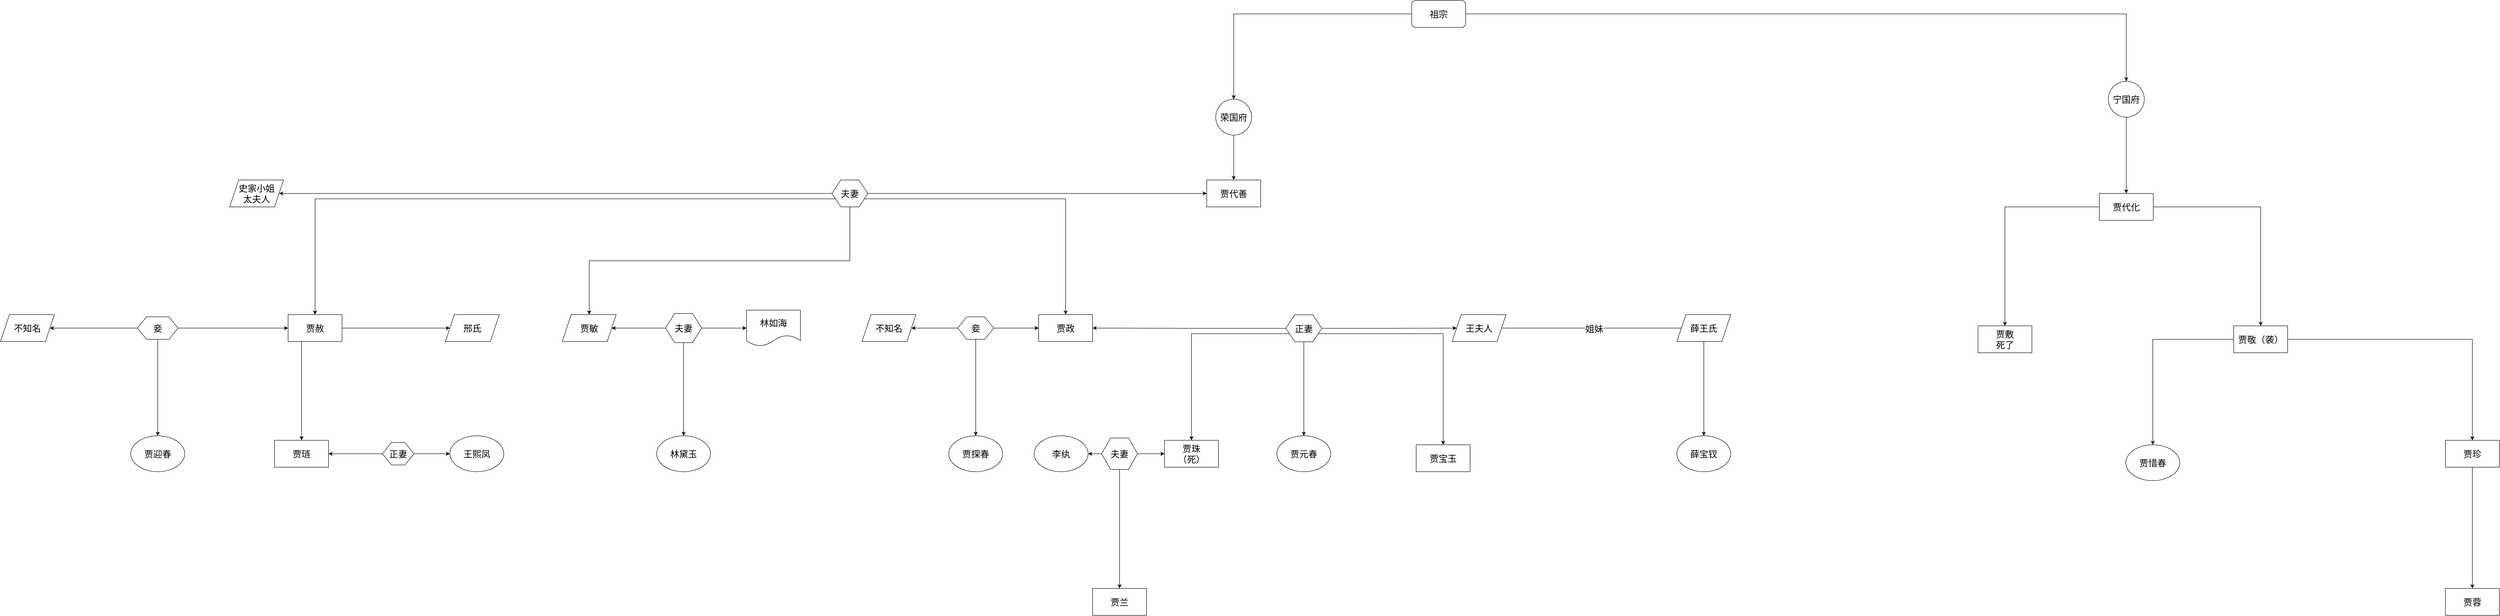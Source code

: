 <mxfile version="22.1.16" type="github">
  <diagram name="Page-1" id="Ep9QOVcMTnSpIJEs8LK5">
    <mxGraphModel dx="5349" dy="1492" grid="1" gridSize="10" guides="1" tooltips="1" connect="1" arrows="1" fold="1" page="1" pageScale="1" pageWidth="827" pageHeight="1169" math="0" shadow="0">
      <root>
        <mxCell id="0" />
        <mxCell id="1" parent="0" />
        <mxCell id="Ub61VKP5db7Y0_wZyz6B-24" value="" style="edgeStyle=orthogonalEdgeStyle;rounded=0;orthogonalLoop=1;jettySize=auto;html=1;" parent="1" source="Ub61VKP5db7Y0_wZyz6B-4" target="Ub61VKP5db7Y0_wZyz6B-23" edge="1">
          <mxGeometry relative="1" as="geometry" />
        </mxCell>
        <mxCell id="Ub61VKP5db7Y0_wZyz6B-4" value="&lt;font style=&quot;font-size: 20px;&quot;&gt;荣国府&lt;/font&gt;" style="ellipse;whiteSpace=wrap;html=1;aspect=fixed;" parent="1" vertex="1">
          <mxGeometry x="374" y="230" width="80" height="80" as="geometry" />
        </mxCell>
        <mxCell id="Ub61VKP5db7Y0_wZyz6B-14" value="" style="edgeStyle=orthogonalEdgeStyle;rounded=0;orthogonalLoop=1;jettySize=auto;html=1;" parent="1" source="Ub61VKP5db7Y0_wZyz6B-5" target="Ub61VKP5db7Y0_wZyz6B-13" edge="1">
          <mxGeometry relative="1" as="geometry" />
        </mxCell>
        <mxCell id="Ub61VKP5db7Y0_wZyz6B-5" value="&lt;font style=&quot;font-size: 20px;&quot;&gt;宁国府&lt;/font&gt;" style="ellipse;whiteSpace=wrap;html=1;aspect=fixed;" parent="1" vertex="1">
          <mxGeometry x="2360" y="190" width="80" height="80" as="geometry" />
        </mxCell>
        <mxCell id="Ub61VKP5db7Y0_wZyz6B-16" value="" style="edgeStyle=orthogonalEdgeStyle;rounded=0;orthogonalLoop=1;jettySize=auto;html=1;" parent="1" source="Ub61VKP5db7Y0_wZyz6B-13" target="Ub61VKP5db7Y0_wZyz6B-15" edge="1">
          <mxGeometry relative="1" as="geometry" />
        </mxCell>
        <mxCell id="Ub61VKP5db7Y0_wZyz6B-18" value="" style="edgeStyle=orthogonalEdgeStyle;rounded=0;orthogonalLoop=1;jettySize=auto;html=1;" parent="1" source="Ub61VKP5db7Y0_wZyz6B-13" target="Ub61VKP5db7Y0_wZyz6B-17" edge="1">
          <mxGeometry relative="1" as="geometry" />
        </mxCell>
        <mxCell id="Ub61VKP5db7Y0_wZyz6B-13" value="&lt;font style=&quot;font-size: 20px;&quot;&gt;贾代化&lt;/font&gt;" style="whiteSpace=wrap;html=1;" parent="1" vertex="1">
          <mxGeometry x="2340" y="440" width="120" height="60" as="geometry" />
        </mxCell>
        <mxCell id="Ub61VKP5db7Y0_wZyz6B-20" value="" style="edgeStyle=orthogonalEdgeStyle;rounded=0;orthogonalLoop=1;jettySize=auto;html=1;exitX=1;exitY=0.5;exitDx=0;exitDy=0;" parent="1" source="Ub61VKP5db7Y0_wZyz6B-15" target="Ub61VKP5db7Y0_wZyz6B-19" edge="1">
          <mxGeometry relative="1" as="geometry" />
        </mxCell>
        <mxCell id="Ub61VKP5db7Y0_wZyz6B-76" style="edgeStyle=orthogonalEdgeStyle;rounded=0;orthogonalLoop=1;jettySize=auto;html=1;exitX=0;exitY=0.5;exitDx=0;exitDy=0;" parent="1" source="Ub61VKP5db7Y0_wZyz6B-15" target="Ub61VKP5db7Y0_wZyz6B-77" edge="1">
          <mxGeometry relative="1" as="geometry">
            <mxPoint x="2469" y="1010.0" as="targetPoint" />
          </mxGeometry>
        </mxCell>
        <mxCell id="Ub61VKP5db7Y0_wZyz6B-15" value="&lt;font style=&quot;font-size: 20px;&quot;&gt;贾敬（袭）&lt;/font&gt;" style="whiteSpace=wrap;html=1;" parent="1" vertex="1">
          <mxGeometry x="2639" y="735" width="120" height="60" as="geometry" />
        </mxCell>
        <mxCell id="Ub61VKP5db7Y0_wZyz6B-17" value="&lt;font style=&quot;font-size: 20px;&quot;&gt;贾敷&lt;br&gt;死了&lt;/font&gt;" style="whiteSpace=wrap;html=1;" parent="1" vertex="1">
          <mxGeometry x="2070" y="735" width="120" height="60" as="geometry" />
        </mxCell>
        <mxCell id="Ub61VKP5db7Y0_wZyz6B-22" value="" style="edgeStyle=orthogonalEdgeStyle;rounded=0;orthogonalLoop=1;jettySize=auto;html=1;" parent="1" source="Ub61VKP5db7Y0_wZyz6B-19" target="Ub61VKP5db7Y0_wZyz6B-21" edge="1">
          <mxGeometry relative="1" as="geometry" />
        </mxCell>
        <mxCell id="Ub61VKP5db7Y0_wZyz6B-19" value="&lt;font style=&quot;font-size: 20px;&quot;&gt;贾珍&lt;/font&gt;" style="whiteSpace=wrap;html=1;" parent="1" vertex="1">
          <mxGeometry x="3110" y="990" width="120" height="60" as="geometry" />
        </mxCell>
        <mxCell id="Ub61VKP5db7Y0_wZyz6B-21" value="&lt;font style=&quot;font-size: 20px;&quot;&gt;贾蓉&lt;/font&gt;" style="whiteSpace=wrap;html=1;" parent="1" vertex="1">
          <mxGeometry x="3110" y="1320" width="120" height="60" as="geometry" />
        </mxCell>
        <mxCell id="Ub61VKP5db7Y0_wZyz6B-23" value="&lt;font style=&quot;font-size: 20px;&quot;&gt;贾代善&lt;/font&gt;" style="whiteSpace=wrap;html=1;" parent="1" vertex="1">
          <mxGeometry x="354" y="410" width="120" height="60" as="geometry" />
        </mxCell>
        <mxCell id="Ub61VKP5db7Y0_wZyz6B-26" value="&lt;font style=&quot;font-size: 20px;&quot;&gt;史家小姐&lt;br&gt;太夫人&lt;br&gt;&lt;/font&gt;" style="shape=parallelogram;perimeter=parallelogramPerimeter;whiteSpace=wrap;html=1;fixedSize=1;" parent="1" vertex="1">
          <mxGeometry x="-1820" y="410" width="120" height="60" as="geometry" />
        </mxCell>
        <mxCell id="Ub61VKP5db7Y0_wZyz6B-35" value="" style="endArrow=classic;html=1;rounded=0;entryX=0.5;entryY=0;entryDx=0;entryDy=0;exitX=0;exitY=0.5;exitDx=0;exitDy=0;" parent="1" source="Wx3JRDpjjMe_tHbaAGEB-1" target="Ub61VKP5db7Y0_wZyz6B-4" edge="1">
          <mxGeometry width="50" height="50" relative="1" as="geometry">
            <mxPoint x="790" y="40" as="sourcePoint" />
            <mxPoint x="720" y="300" as="targetPoint" />
            <Array as="points">
              <mxPoint x="414" y="40" />
            </Array>
          </mxGeometry>
        </mxCell>
        <mxCell id="Ub61VKP5db7Y0_wZyz6B-40" style="edgeStyle=orthogonalEdgeStyle;rounded=0;orthogonalLoop=1;jettySize=auto;html=1;exitX=1;exitY=0.5;exitDx=0;exitDy=0;entryX=0;entryY=0.5;entryDx=0;entryDy=0;" parent="1" source="Ub61VKP5db7Y0_wZyz6B-37" target="Ub61VKP5db7Y0_wZyz6B-23" edge="1">
          <mxGeometry relative="1" as="geometry">
            <Array as="points">
              <mxPoint x="320" y="440" />
              <mxPoint x="320" y="440" />
            </Array>
          </mxGeometry>
        </mxCell>
        <mxCell id="Ub61VKP5db7Y0_wZyz6B-41" style="edgeStyle=orthogonalEdgeStyle;rounded=0;orthogonalLoop=1;jettySize=auto;html=1;exitX=0;exitY=0.5;exitDx=0;exitDy=0;entryX=1;entryY=0.5;entryDx=0;entryDy=0;" parent="1" source="Ub61VKP5db7Y0_wZyz6B-37" target="Ub61VKP5db7Y0_wZyz6B-26" edge="1">
          <mxGeometry relative="1" as="geometry" />
        </mxCell>
        <mxCell id="Ub61VKP5db7Y0_wZyz6B-43" style="edgeStyle=orthogonalEdgeStyle;rounded=0;orthogonalLoop=1;jettySize=auto;html=1;exitX=0;exitY=0.75;exitDx=0;exitDy=0;" parent="1" source="Ub61VKP5db7Y0_wZyz6B-37" target="Ub61VKP5db7Y0_wZyz6B-44" edge="1">
          <mxGeometry relative="1" as="geometry">
            <mxPoint x="90" y="700" as="targetPoint" />
          </mxGeometry>
        </mxCell>
        <mxCell id="Ub61VKP5db7Y0_wZyz6B-45" style="edgeStyle=orthogonalEdgeStyle;rounded=0;orthogonalLoop=1;jettySize=auto;html=1;exitX=1;exitY=0.75;exitDx=0;exitDy=0;" parent="1" source="Ub61VKP5db7Y0_wZyz6B-37" target="Ub61VKP5db7Y0_wZyz6B-46" edge="1">
          <mxGeometry relative="1" as="geometry">
            <mxPoint x="270.0" y="720" as="targetPoint" />
          </mxGeometry>
        </mxCell>
        <mxCell id="Ub61VKP5db7Y0_wZyz6B-78" style="edgeStyle=orthogonalEdgeStyle;rounded=0;orthogonalLoop=1;jettySize=auto;html=1;exitX=0.5;exitY=1;exitDx=0;exitDy=0;" parent="1" source="Ub61VKP5db7Y0_wZyz6B-37" target="Ub61VKP5db7Y0_wZyz6B-79" edge="1">
          <mxGeometry relative="1" as="geometry">
            <mxPoint x="-830" y="730" as="targetPoint" />
          </mxGeometry>
        </mxCell>
        <mxCell id="Ub61VKP5db7Y0_wZyz6B-37" value="&lt;font style=&quot;font-size: 20px;&quot;&gt;夫妻&lt;/font&gt;" style="shape=hexagon;perimeter=hexagonPerimeter2;whiteSpace=wrap;html=1;fixedSize=1;" parent="1" vertex="1">
          <mxGeometry x="-480" y="410" width="80" height="60" as="geometry" />
        </mxCell>
        <mxCell id="Ub61VKP5db7Y0_wZyz6B-87" style="edgeStyle=orthogonalEdgeStyle;rounded=0;orthogonalLoop=1;jettySize=auto;html=1;exitX=0.25;exitY=1;exitDx=0;exitDy=0;" parent="1" source="Ub61VKP5db7Y0_wZyz6B-44" target="Ub61VKP5db7Y0_wZyz6B-88" edge="1">
          <mxGeometry relative="1" as="geometry">
            <mxPoint x="-1450" y="1040.0" as="targetPoint" />
          </mxGeometry>
        </mxCell>
        <mxCell id="Ub61VKP5db7Y0_wZyz6B-94" style="edgeStyle=orthogonalEdgeStyle;rounded=0;orthogonalLoop=1;jettySize=auto;html=1;exitX=1;exitY=0.5;exitDx=0;exitDy=0;entryX=0;entryY=0.5;entryDx=0;entryDy=0;" parent="1" source="Ub61VKP5db7Y0_wZyz6B-44" target="Ub61VKP5db7Y0_wZyz6B-93" edge="1">
          <mxGeometry relative="1" as="geometry" />
        </mxCell>
        <mxCell id="Ub61VKP5db7Y0_wZyz6B-44" value="&lt;font style=&quot;font-size: 20px;&quot;&gt;贾赦&lt;/font&gt;" style="rounded=0;whiteSpace=wrap;html=1;" parent="1" vertex="1">
          <mxGeometry x="-1690" y="710" width="120" height="60" as="geometry" />
        </mxCell>
        <mxCell id="Ub61VKP5db7Y0_wZyz6B-46" value="&lt;font style=&quot;font-size: 20px;&quot;&gt;贾政&lt;/font&gt;" style="rounded=0;whiteSpace=wrap;html=1;" parent="1" vertex="1">
          <mxGeometry x="-20.0" y="710" width="120" height="60" as="geometry" />
        </mxCell>
        <mxCell id="Ub61VKP5db7Y0_wZyz6B-54" style="edgeStyle=orthogonalEdgeStyle;rounded=0;orthogonalLoop=1;jettySize=auto;html=1;exitX=0;exitY=0.5;exitDx=0;exitDy=0;entryX=1;entryY=0.5;entryDx=0;entryDy=0;" parent="1" source="Ub61VKP5db7Y0_wZyz6B-52" target="Ub61VKP5db7Y0_wZyz6B-46" edge="1">
          <mxGeometry relative="1" as="geometry" />
        </mxCell>
        <mxCell id="Ub61VKP5db7Y0_wZyz6B-56" style="edgeStyle=orthogonalEdgeStyle;rounded=0;orthogonalLoop=1;jettySize=auto;html=1;exitX=1;exitY=0.5;exitDx=0;exitDy=0;" parent="1" source="Ub61VKP5db7Y0_wZyz6B-52" target="Ub61VKP5db7Y0_wZyz6B-55" edge="1">
          <mxGeometry relative="1" as="geometry" />
        </mxCell>
        <mxCell id="Ub61VKP5db7Y0_wZyz6B-57" style="edgeStyle=orthogonalEdgeStyle;rounded=0;orthogonalLoop=1;jettySize=auto;html=1;exitX=0;exitY=0.75;exitDx=0;exitDy=0;" parent="1" source="Ub61VKP5db7Y0_wZyz6B-52" target="Ub61VKP5db7Y0_wZyz6B-58" edge="1">
          <mxGeometry relative="1" as="geometry">
            <mxPoint x="200.0" y="920.0" as="targetPoint" />
          </mxGeometry>
        </mxCell>
        <mxCell id="Ub61VKP5db7Y0_wZyz6B-59" style="edgeStyle=orthogonalEdgeStyle;rounded=0;orthogonalLoop=1;jettySize=auto;html=1;exitX=0.5;exitY=1;exitDx=0;exitDy=0;" parent="1" source="Ub61VKP5db7Y0_wZyz6B-52" target="Ub61VKP5db7Y0_wZyz6B-60" edge="1">
          <mxGeometry relative="1" as="geometry">
            <mxPoint x="289.308" y="1020.0" as="targetPoint" />
          </mxGeometry>
        </mxCell>
        <mxCell id="Ub61VKP5db7Y0_wZyz6B-61" style="edgeStyle=orthogonalEdgeStyle;rounded=0;orthogonalLoop=1;jettySize=auto;html=1;exitX=1;exitY=0.75;exitDx=0;exitDy=0;" parent="1" source="Ub61VKP5db7Y0_wZyz6B-52" target="Ub61VKP5db7Y0_wZyz6B-62" edge="1">
          <mxGeometry relative="1" as="geometry">
            <mxPoint x="450.0" y="1010.0" as="targetPoint" />
          </mxGeometry>
        </mxCell>
        <mxCell id="Ub61VKP5db7Y0_wZyz6B-52" value="&lt;font style=&quot;font-size: 20px;&quot;&gt;正妻&lt;/font&gt;" style="shape=hexagon;perimeter=hexagonPerimeter2;whiteSpace=wrap;html=1;fixedSize=1;" parent="1" vertex="1">
          <mxGeometry x="530" y="710.5" width="80" height="60" as="geometry" />
        </mxCell>
        <mxCell id="Ub61VKP5db7Y0_wZyz6B-55" value="&lt;font style=&quot;font-size: 20px;&quot;&gt;王夫人&lt;/font&gt;" style="shape=parallelogram;perimeter=parallelogramPerimeter;whiteSpace=wrap;html=1;fixedSize=1;" parent="1" vertex="1">
          <mxGeometry x="900" y="710" width="120" height="60" as="geometry" />
        </mxCell>
        <mxCell id="Ub61VKP5db7Y0_wZyz6B-58" value="&lt;font style=&quot;font-size: 20px;&quot;&gt;贾珠&lt;br&gt;（死）&lt;br&gt;&lt;/font&gt;" style="rounded=0;whiteSpace=wrap;html=1;" parent="1" vertex="1">
          <mxGeometry x="260.0" y="990.0" width="120" height="60" as="geometry" />
        </mxCell>
        <mxCell id="Ub61VKP5db7Y0_wZyz6B-60" value="&lt;font style=&quot;font-size: 20px;&quot;&gt;贾元春&lt;/font&gt;" style="ellipse;whiteSpace=wrap;html=1;" parent="1" vertex="1">
          <mxGeometry x="509.998" y="980.0" width="120" height="80" as="geometry" />
        </mxCell>
        <mxCell id="Ub61VKP5db7Y0_wZyz6B-62" value="&lt;font style=&quot;font-size: 20px;&quot;&gt;贾宝玉&lt;/font&gt;" style="rounded=0;whiteSpace=wrap;html=1;" parent="1" vertex="1">
          <mxGeometry x="820.0" y="1000.0" width="120" height="60" as="geometry" />
        </mxCell>
        <mxCell id="Ub61VKP5db7Y0_wZyz6B-64" style="edgeStyle=orthogonalEdgeStyle;rounded=0;orthogonalLoop=1;jettySize=auto;html=1;exitX=1;exitY=0.5;exitDx=0;exitDy=0;entryX=0;entryY=0.5;entryDx=0;entryDy=0;" parent="1" source="Ub61VKP5db7Y0_wZyz6B-63" target="Ub61VKP5db7Y0_wZyz6B-44" edge="1">
          <mxGeometry relative="1" as="geometry" />
        </mxCell>
        <mxCell id="Ub61VKP5db7Y0_wZyz6B-66" style="edgeStyle=orthogonalEdgeStyle;rounded=0;orthogonalLoop=1;jettySize=auto;html=1;entryX=1;entryY=0.5;entryDx=0;entryDy=0;" parent="1" source="Ub61VKP5db7Y0_wZyz6B-63" target="Ub61VKP5db7Y0_wZyz6B-65" edge="1">
          <mxGeometry relative="1" as="geometry" />
        </mxCell>
        <mxCell id="Ub61VKP5db7Y0_wZyz6B-67" style="edgeStyle=orthogonalEdgeStyle;rounded=0;orthogonalLoop=1;jettySize=auto;html=1;exitX=0.5;exitY=1;exitDx=0;exitDy=0;" parent="1" source="Ub61VKP5db7Y0_wZyz6B-63" target="Ub61VKP5db7Y0_wZyz6B-68" edge="1">
          <mxGeometry relative="1" as="geometry">
            <mxPoint x="-1700" y="1020.0" as="targetPoint" />
          </mxGeometry>
        </mxCell>
        <mxCell id="Ub61VKP5db7Y0_wZyz6B-63" value="&lt;font style=&quot;font-size: 20px;&quot;&gt;妾&lt;/font&gt;" style="shape=hexagon;perimeter=hexagonPerimeter2;whiteSpace=wrap;html=1;fixedSize=1;" parent="1" vertex="1">
          <mxGeometry x="-2025" y="715" width="90" height="50" as="geometry" />
        </mxCell>
        <mxCell id="Ub61VKP5db7Y0_wZyz6B-65" value="&lt;font style=&quot;font-size: 20px;&quot;&gt;不知名&lt;/font&gt;" style="shape=parallelogram;perimeter=parallelogramPerimeter;whiteSpace=wrap;html=1;fixedSize=1;" parent="1" vertex="1">
          <mxGeometry x="-2330" y="710" width="120" height="60" as="geometry" />
        </mxCell>
        <mxCell id="Ub61VKP5db7Y0_wZyz6B-68" value="&lt;font style=&quot;font-size: 20px;&quot;&gt;贾迎春&lt;/font&gt;" style="ellipse;whiteSpace=wrap;html=1;" parent="1" vertex="1">
          <mxGeometry x="-2040" y="980.0" width="120" height="80" as="geometry" />
        </mxCell>
        <mxCell id="Ub61VKP5db7Y0_wZyz6B-71" value="" style="edgeStyle=orthogonalEdgeStyle;rounded=0;orthogonalLoop=1;jettySize=auto;html=1;" parent="1" source="Ub61VKP5db7Y0_wZyz6B-69" target="Ub61VKP5db7Y0_wZyz6B-70" edge="1">
          <mxGeometry relative="1" as="geometry" />
        </mxCell>
        <mxCell id="Ub61VKP5db7Y0_wZyz6B-72" style="edgeStyle=orthogonalEdgeStyle;rounded=0;orthogonalLoop=1;jettySize=auto;html=1;exitX=1;exitY=0.5;exitDx=0;exitDy=0;entryX=0;entryY=0.5;entryDx=0;entryDy=0;" parent="1" source="Ub61VKP5db7Y0_wZyz6B-69" target="Ub61VKP5db7Y0_wZyz6B-46" edge="1">
          <mxGeometry relative="1" as="geometry" />
        </mxCell>
        <mxCell id="Ub61VKP5db7Y0_wZyz6B-74" style="edgeStyle=orthogonalEdgeStyle;rounded=0;orthogonalLoop=1;jettySize=auto;html=1;exitX=0.5;exitY=1;exitDx=0;exitDy=0;entryX=0.5;entryY=0;entryDx=0;entryDy=0;" parent="1" source="Ub61VKP5db7Y0_wZyz6B-69" target="Ub61VKP5db7Y0_wZyz6B-73" edge="1">
          <mxGeometry relative="1" as="geometry" />
        </mxCell>
        <mxCell id="Ub61VKP5db7Y0_wZyz6B-69" value="&lt;font style=&quot;font-size: 20px;&quot;&gt;妾&lt;/font&gt;" style="shape=hexagon;perimeter=hexagonPerimeter2;whiteSpace=wrap;html=1;fixedSize=1;" parent="1" vertex="1">
          <mxGeometry x="-200" y="715" width="80" height="50" as="geometry" />
        </mxCell>
        <mxCell id="Ub61VKP5db7Y0_wZyz6B-70" value="&lt;font style=&quot;font-size: 20px;&quot;&gt;不知名&lt;/font&gt;" style="shape=parallelogram;perimeter=parallelogramPerimeter;whiteSpace=wrap;html=1;fixedSize=1;" parent="1" vertex="1">
          <mxGeometry x="-413" y="710" width="120" height="60" as="geometry" />
        </mxCell>
        <mxCell id="Ub61VKP5db7Y0_wZyz6B-73" value="&lt;font style=&quot;font-size: 20px;&quot;&gt;贾探春&lt;/font&gt;" style="ellipse;whiteSpace=wrap;html=1;" parent="1" vertex="1">
          <mxGeometry x="-220" y="980" width="120" height="80" as="geometry" />
        </mxCell>
        <mxCell id="Ub61VKP5db7Y0_wZyz6B-77" value="&lt;font style=&quot;font-size: 20px;&quot;&gt;贾惜春&lt;/font&gt;" style="ellipse;whiteSpace=wrap;html=1;" parent="1" vertex="1">
          <mxGeometry x="2399" y="1000.0" width="120" height="80" as="geometry" />
        </mxCell>
        <mxCell id="Ub61VKP5db7Y0_wZyz6B-79" value="&lt;font style=&quot;font-size: 20px;&quot;&gt;贾敏&lt;/font&gt;" style="shape=parallelogram;perimeter=parallelogramPerimeter;whiteSpace=wrap;html=1;fixedSize=1;" parent="1" vertex="1">
          <mxGeometry x="-1080" y="710" width="120" height="60" as="geometry" />
        </mxCell>
        <mxCell id="Ub61VKP5db7Y0_wZyz6B-81" value="&lt;font style=&quot;font-size: 20px;&quot;&gt;林如海&lt;/font&gt;" style="shape=document;whiteSpace=wrap;html=1;boundedLbl=1;" parent="1" vertex="1">
          <mxGeometry x="-670" y="700" width="120" height="80" as="geometry" />
        </mxCell>
        <mxCell id="Ub61VKP5db7Y0_wZyz6B-83" style="edgeStyle=orthogonalEdgeStyle;rounded=0;orthogonalLoop=1;jettySize=auto;html=1;exitX=0;exitY=0.5;exitDx=0;exitDy=0;" parent="1" source="Ub61VKP5db7Y0_wZyz6B-82" target="Ub61VKP5db7Y0_wZyz6B-79" edge="1">
          <mxGeometry relative="1" as="geometry" />
        </mxCell>
        <mxCell id="Ub61VKP5db7Y0_wZyz6B-84" style="edgeStyle=orthogonalEdgeStyle;rounded=0;orthogonalLoop=1;jettySize=auto;html=1;exitX=1;exitY=0.5;exitDx=0;exitDy=0;entryX=0;entryY=0.5;entryDx=0;entryDy=0;" parent="1" source="Ub61VKP5db7Y0_wZyz6B-82" target="Ub61VKP5db7Y0_wZyz6B-81" edge="1">
          <mxGeometry relative="1" as="geometry" />
        </mxCell>
        <mxCell id="Ub61VKP5db7Y0_wZyz6B-85" style="edgeStyle=orthogonalEdgeStyle;rounded=0;orthogonalLoop=1;jettySize=auto;html=1;exitX=0.5;exitY=1;exitDx=0;exitDy=0;" parent="1" source="Ub61VKP5db7Y0_wZyz6B-82" target="Ub61VKP5db7Y0_wZyz6B-86" edge="1">
          <mxGeometry relative="1" as="geometry">
            <mxPoint x="-820" y="1000" as="targetPoint" />
          </mxGeometry>
        </mxCell>
        <mxCell id="Ub61VKP5db7Y0_wZyz6B-82" value="&lt;font style=&quot;font-size: 20px;&quot;&gt;夫妻&lt;/font&gt;" style="shape=hexagon;perimeter=hexagonPerimeter2;whiteSpace=wrap;html=1;fixedSize=1;" parent="1" vertex="1">
          <mxGeometry x="-850" y="707.5" width="80" height="65" as="geometry" />
        </mxCell>
        <mxCell id="Ub61VKP5db7Y0_wZyz6B-86" value="&lt;font style=&quot;font-size: 20px;&quot;&gt;林黛玉&lt;/font&gt;" style="ellipse;whiteSpace=wrap;html=1;" parent="1" vertex="1">
          <mxGeometry x="-870" y="980" width="120" height="80" as="geometry" />
        </mxCell>
        <mxCell id="Ub61VKP5db7Y0_wZyz6B-88" value="&lt;font style=&quot;font-size: 20px;&quot;&gt;贾琏&lt;/font&gt;" style="rounded=0;whiteSpace=wrap;html=1;" parent="1" vertex="1">
          <mxGeometry x="-1720" y="990.0" width="120" height="60" as="geometry" />
        </mxCell>
        <mxCell id="Ub61VKP5db7Y0_wZyz6B-89" value="&lt;font style=&quot;font-size: 20px;&quot;&gt;王熙凤&lt;/font&gt;" style="ellipse;whiteSpace=wrap;html=1;" parent="1" vertex="1">
          <mxGeometry x="-1330" y="980" width="120" height="80" as="geometry" />
        </mxCell>
        <mxCell id="Ub61VKP5db7Y0_wZyz6B-91" style="edgeStyle=orthogonalEdgeStyle;rounded=0;orthogonalLoop=1;jettySize=auto;html=1;exitX=1;exitY=0.5;exitDx=0;exitDy=0;entryX=0;entryY=0.5;entryDx=0;entryDy=0;" parent="1" source="Ub61VKP5db7Y0_wZyz6B-90" target="Ub61VKP5db7Y0_wZyz6B-89" edge="1">
          <mxGeometry relative="1" as="geometry" />
        </mxCell>
        <mxCell id="Ub61VKP5db7Y0_wZyz6B-92" style="edgeStyle=orthogonalEdgeStyle;rounded=0;orthogonalLoop=1;jettySize=auto;html=1;exitX=0;exitY=0.5;exitDx=0;exitDy=0;entryX=1;entryY=0.5;entryDx=0;entryDy=0;" parent="1" source="Ub61VKP5db7Y0_wZyz6B-90" target="Ub61VKP5db7Y0_wZyz6B-88" edge="1">
          <mxGeometry relative="1" as="geometry" />
        </mxCell>
        <mxCell id="Ub61VKP5db7Y0_wZyz6B-90" value="&lt;font style=&quot;font-size: 20px;&quot;&gt;正妻&lt;/font&gt;" style="shape=hexagon;perimeter=hexagonPerimeter2;whiteSpace=wrap;html=1;fixedSize=1;" parent="1" vertex="1">
          <mxGeometry x="-1480" y="995" width="70" height="50" as="geometry" />
        </mxCell>
        <mxCell id="Ub61VKP5db7Y0_wZyz6B-93" value="&lt;font style=&quot;font-size: 20px;&quot;&gt;邢氏&lt;/font&gt;" style="shape=parallelogram;perimeter=parallelogramPerimeter;whiteSpace=wrap;html=1;fixedSize=1;" parent="1" vertex="1">
          <mxGeometry x="-1340" y="710" width="120" height="60" as="geometry" />
        </mxCell>
        <mxCell id="Wx3JRDpjjMe_tHbaAGEB-1" value="&lt;font style=&quot;font-size: 20px;&quot;&gt;祖宗&lt;/font&gt;" style="rounded=1;whiteSpace=wrap;html=1;" parent="1" vertex="1">
          <mxGeometry x="810" y="10" width="120" height="60" as="geometry" />
        </mxCell>
        <mxCell id="18Bgfcr8O1GYCSpPIe0D-1" value="&lt;font style=&quot;font-size: 20px;&quot;&gt;李纨&lt;/font&gt;" style="ellipse;whiteSpace=wrap;html=1;" vertex="1" parent="1">
          <mxGeometry x="-30" y="980" width="120" height="80" as="geometry" />
        </mxCell>
        <mxCell id="18Bgfcr8O1GYCSpPIe0D-3" style="edgeStyle=orthogonalEdgeStyle;rounded=0;orthogonalLoop=1;jettySize=auto;html=1;exitX=1;exitY=0.5;exitDx=0;exitDy=0;entryX=0;entryY=0.5;entryDx=0;entryDy=0;" edge="1" parent="1" source="18Bgfcr8O1GYCSpPIe0D-2" target="Ub61VKP5db7Y0_wZyz6B-58">
          <mxGeometry relative="1" as="geometry" />
        </mxCell>
        <mxCell id="18Bgfcr8O1GYCSpPIe0D-4" style="edgeStyle=orthogonalEdgeStyle;rounded=0;orthogonalLoop=1;jettySize=auto;html=1;exitX=0;exitY=0.5;exitDx=0;exitDy=0;entryX=1;entryY=0.5;entryDx=0;entryDy=0;" edge="1" parent="1" source="18Bgfcr8O1GYCSpPIe0D-2" target="18Bgfcr8O1GYCSpPIe0D-1">
          <mxGeometry relative="1" as="geometry" />
        </mxCell>
        <mxCell id="18Bgfcr8O1GYCSpPIe0D-5" style="edgeStyle=orthogonalEdgeStyle;rounded=0;orthogonalLoop=1;jettySize=auto;html=1;exitX=0.5;exitY=1;exitDx=0;exitDy=0;" edge="1" parent="1" source="18Bgfcr8O1GYCSpPIe0D-2" target="18Bgfcr8O1GYCSpPIe0D-6">
          <mxGeometry relative="1" as="geometry">
            <mxPoint x="160" y="1170" as="targetPoint" />
          </mxGeometry>
        </mxCell>
        <mxCell id="18Bgfcr8O1GYCSpPIe0D-2" value="&lt;font style=&quot;font-size: 20px;&quot;&gt;夫妻&lt;/font&gt;" style="shape=hexagon;perimeter=hexagonPerimeter2;whiteSpace=wrap;html=1;fixedSize=1;" vertex="1" parent="1">
          <mxGeometry x="120" y="985" width="80" height="70" as="geometry" />
        </mxCell>
        <mxCell id="18Bgfcr8O1GYCSpPIe0D-6" value="&lt;font style=&quot;font-size: 20px;&quot;&gt;贾兰&lt;/font&gt;" style="rounded=0;whiteSpace=wrap;html=1;" vertex="1" parent="1">
          <mxGeometry x="100" y="1320" width="120" height="60" as="geometry" />
        </mxCell>
        <mxCell id="18Bgfcr8O1GYCSpPIe0D-7" value="" style="endArrow=classic;html=1;rounded=0;exitX=1;exitY=0.5;exitDx=0;exitDy=0;entryX=0.5;entryY=0;entryDx=0;entryDy=0;" edge="1" parent="1" source="Wx3JRDpjjMe_tHbaAGEB-1" target="Ub61VKP5db7Y0_wZyz6B-5">
          <mxGeometry width="50" height="50" relative="1" as="geometry">
            <mxPoint x="930" y="40" as="sourcePoint" />
            <mxPoint x="2400" y="180" as="targetPoint" />
            <Array as="points">
              <mxPoint x="2400" y="40" />
            </Array>
          </mxGeometry>
        </mxCell>
        <mxCell id="18Bgfcr8O1GYCSpPIe0D-15" style="edgeStyle=orthogonalEdgeStyle;rounded=0;orthogonalLoop=1;jettySize=auto;html=1;exitX=0.5;exitY=1;exitDx=0;exitDy=0;entryX=0.5;entryY=0;entryDx=0;entryDy=0;" edge="1" parent="1" source="18Bgfcr8O1GYCSpPIe0D-9" target="18Bgfcr8O1GYCSpPIe0D-14">
          <mxGeometry relative="1" as="geometry" />
        </mxCell>
        <mxCell id="18Bgfcr8O1GYCSpPIe0D-9" value="&lt;font style=&quot;font-size: 20px;&quot;&gt;薛王氏&lt;/font&gt;" style="shape=parallelogram;perimeter=parallelogramPerimeter;whiteSpace=wrap;html=1;fixedSize=1;" vertex="1" parent="1">
          <mxGeometry x="1400" y="710" width="120" height="60" as="geometry" />
        </mxCell>
        <mxCell id="18Bgfcr8O1GYCSpPIe0D-10" value="" style="endArrow=none;html=1;rounded=0;exitX=1;exitY=0.5;exitDx=0;exitDy=0;entryX=0;entryY=0.5;entryDx=0;entryDy=0;" edge="1" parent="1" source="Ub61VKP5db7Y0_wZyz6B-55" target="18Bgfcr8O1GYCSpPIe0D-9">
          <mxGeometry width="50" height="50" relative="1" as="geometry">
            <mxPoint x="1360" y="880" as="sourcePoint" />
            <mxPoint x="1410" y="830" as="targetPoint" />
          </mxGeometry>
        </mxCell>
        <mxCell id="18Bgfcr8O1GYCSpPIe0D-13" value="&lt;span style=&quot;font-size: 20px;&quot;&gt;姐妹&lt;/span&gt;" style="edgeLabel;html=1;align=center;verticalAlign=middle;resizable=0;points=[];" vertex="1" connectable="0" parent="18Bgfcr8O1GYCSpPIe0D-10">
          <mxGeometry x="0.03" y="-1" relative="1" as="geometry">
            <mxPoint as="offset" />
          </mxGeometry>
        </mxCell>
        <mxCell id="18Bgfcr8O1GYCSpPIe0D-14" value="&lt;font style=&quot;font-size: 20px;&quot;&gt;薛宝钗&lt;/font&gt;" style="ellipse;whiteSpace=wrap;html=1;" vertex="1" parent="1">
          <mxGeometry x="1400" y="980" width="120" height="80" as="geometry" />
        </mxCell>
      </root>
    </mxGraphModel>
  </diagram>
</mxfile>

